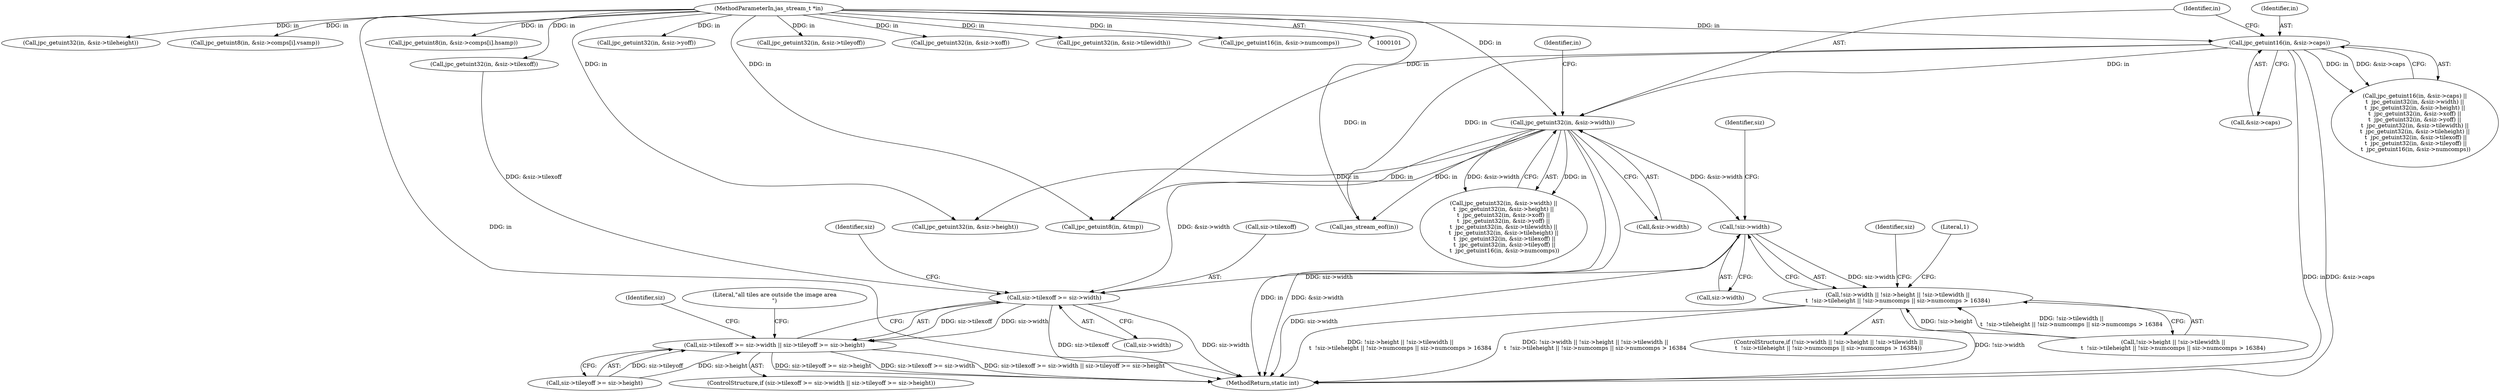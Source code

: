 digraph "0_jasper_f7038068550fba0e41e1d0c355787f1dcd5bf330@pointer" {
"1000196" [label="(Call,!siz->width)"];
"1000129" [label="(Call,jpc_getuint32(in, &siz->width))"];
"1000122" [label="(Call,jpc_getuint16(in, &siz->caps))"];
"1000104" [label="(MethodParameterIn,jas_stream_t *in)"];
"1000195" [label="(Call,!siz->width || !siz->height || !siz->tilewidth ||\n\t  !siz->tileheight || !siz->numcomps || siz->numcomps > 16384)"];
"1000231" [label="(Call,siz->tilexoff >= siz->width)"];
"1000230" [label="(Call,siz->tilexoff >= siz->width || siz->tileyoff >= siz->height)"];
"1000197" [label="(Call,siz->width)"];
"1000281" [label="(Call,jpc_getuint8(in, &tmp))"];
"1000231" [label="(Call,siz->tilexoff >= siz->width)"];
"1000122" [label="(Call,jpc_getuint16(in, &siz->caps))"];
"1000164" [label="(Call,jpc_getuint32(in, &siz->tileheight))"];
"1000232" [label="(Call,siz->tilexoff)"];
"1000230" [label="(Call,siz->tilexoff >= siz->width || siz->tileyoff >= siz->height)"];
"1000229" [label="(ControlStructure,if (siz->tilexoff >= siz->width || siz->tileyoff >= siz->height))"];
"1000195" [label="(Call,!siz->width || !siz->height || !siz->tilewidth ||\n\t  !siz->tileheight || !siz->numcomps || siz->numcomps > 16384)"];
"1000296" [label="(Call,jpc_getuint8(in, &siz->comps[i].vsamp))"];
"1000235" [label="(Call,siz->width)"];
"1000200" [label="(Call,!siz->height || !siz->tilewidth ||\n\t  !siz->tileheight || !siz->numcomps || siz->numcomps > 16384)"];
"1000415" [label="(Call,jas_stream_eof(in))"];
"1000194" [label="(ControlStructure,if (!siz->width || !siz->height || !siz->tilewidth ||\n\t  !siz->tileheight || !siz->numcomps || siz->numcomps > 16384))"];
"1000233" [label="(Identifier,siz)"];
"1000128" [label="(Call,jpc_getuint32(in, &siz->width) ||\n\t  jpc_getuint32(in, &siz->height) ||\n\t  jpc_getuint32(in, &siz->xoff) ||\n\t  jpc_getuint32(in, &siz->yoff) ||\n\t  jpc_getuint32(in, &siz->tilewidth) ||\n\t  jpc_getuint32(in, &siz->tileheight) ||\n \t  jpc_getuint32(in, &siz->tilexoff) ||\n \t  jpc_getuint32(in, &siz->tileyoff) ||\n \t  jpc_getuint16(in, &siz->numcomps))"];
"1000286" [label="(Call,jpc_getuint8(in, &siz->comps[i].hsamp))"];
"1000427" [label="(MethodReturn,static int)"];
"1000203" [label="(Identifier,siz)"];
"1000131" [label="(Call,&siz->width)"];
"1000136" [label="(Call,jpc_getuint32(in, &siz->height))"];
"1000150" [label="(Call,jpc_getuint32(in, &siz->yoff))"];
"1000171" [label="(Call,jpc_getuint32(in, &siz->tilexoff))"];
"1000178" [label="(Call,jpc_getuint32(in, &siz->tileyoff))"];
"1000129" [label="(Call,jpc_getuint32(in, &siz->width))"];
"1000137" [label="(Identifier,in)"];
"1000240" [label="(Identifier,siz)"];
"1000121" [label="(Call,jpc_getuint16(in, &siz->caps) ||\n\t  jpc_getuint32(in, &siz->width) ||\n\t  jpc_getuint32(in, &siz->height) ||\n\t  jpc_getuint32(in, &siz->xoff) ||\n\t  jpc_getuint32(in, &siz->yoff) ||\n\t  jpc_getuint32(in, &siz->tilewidth) ||\n\t  jpc_getuint32(in, &siz->tileheight) ||\n \t  jpc_getuint32(in, &siz->tilexoff) ||\n \t  jpc_getuint32(in, &siz->tileyoff) ||\n \t  jpc_getuint16(in, &siz->numcomps))"];
"1000143" [label="(Call,jpc_getuint32(in, &siz->xoff))"];
"1000130" [label="(Identifier,in)"];
"1000123" [label="(Identifier,in)"];
"1000104" [label="(MethodParameterIn,jas_stream_t *in)"];
"1000157" [label="(Call,jpc_getuint32(in, &siz->tilewidth))"];
"1000228" [label="(Literal,1)"];
"1000247" [label="(Literal,\"all tiles are outside the image area\n\")"];
"1000196" [label="(Call,!siz->width)"];
"1000184" [label="(Call,jpc_getuint16(in, &siz->numcomps))"];
"1000238" [label="(Call,siz->tileyoff >= siz->height)"];
"1000255" [label="(Identifier,siz)"];
"1000124" [label="(Call,&siz->caps)"];
"1000196" -> "1000195"  [label="AST: "];
"1000196" -> "1000197"  [label="CFG: "];
"1000197" -> "1000196"  [label="AST: "];
"1000203" -> "1000196"  [label="CFG: "];
"1000195" -> "1000196"  [label="CFG: "];
"1000196" -> "1000427"  [label="DDG: siz->width"];
"1000196" -> "1000195"  [label="DDG: siz->width"];
"1000129" -> "1000196"  [label="DDG: &siz->width"];
"1000196" -> "1000231"  [label="DDG: siz->width"];
"1000129" -> "1000128"  [label="AST: "];
"1000129" -> "1000131"  [label="CFG: "];
"1000130" -> "1000129"  [label="AST: "];
"1000131" -> "1000129"  [label="AST: "];
"1000137" -> "1000129"  [label="CFG: "];
"1000128" -> "1000129"  [label="CFG: "];
"1000129" -> "1000427"  [label="DDG: in"];
"1000129" -> "1000427"  [label="DDG: &siz->width"];
"1000129" -> "1000128"  [label="DDG: in"];
"1000129" -> "1000128"  [label="DDG: &siz->width"];
"1000122" -> "1000129"  [label="DDG: in"];
"1000104" -> "1000129"  [label="DDG: in"];
"1000129" -> "1000136"  [label="DDG: in"];
"1000129" -> "1000231"  [label="DDG: &siz->width"];
"1000129" -> "1000281"  [label="DDG: in"];
"1000129" -> "1000415"  [label="DDG: in"];
"1000122" -> "1000121"  [label="AST: "];
"1000122" -> "1000124"  [label="CFG: "];
"1000123" -> "1000122"  [label="AST: "];
"1000124" -> "1000122"  [label="AST: "];
"1000130" -> "1000122"  [label="CFG: "];
"1000121" -> "1000122"  [label="CFG: "];
"1000122" -> "1000427"  [label="DDG: in"];
"1000122" -> "1000427"  [label="DDG: &siz->caps"];
"1000122" -> "1000121"  [label="DDG: in"];
"1000122" -> "1000121"  [label="DDG: &siz->caps"];
"1000104" -> "1000122"  [label="DDG: in"];
"1000122" -> "1000281"  [label="DDG: in"];
"1000122" -> "1000415"  [label="DDG: in"];
"1000104" -> "1000101"  [label="AST: "];
"1000104" -> "1000427"  [label="DDG: in"];
"1000104" -> "1000136"  [label="DDG: in"];
"1000104" -> "1000143"  [label="DDG: in"];
"1000104" -> "1000150"  [label="DDG: in"];
"1000104" -> "1000157"  [label="DDG: in"];
"1000104" -> "1000164"  [label="DDG: in"];
"1000104" -> "1000171"  [label="DDG: in"];
"1000104" -> "1000178"  [label="DDG: in"];
"1000104" -> "1000184"  [label="DDG: in"];
"1000104" -> "1000281"  [label="DDG: in"];
"1000104" -> "1000286"  [label="DDG: in"];
"1000104" -> "1000296"  [label="DDG: in"];
"1000104" -> "1000415"  [label="DDG: in"];
"1000195" -> "1000194"  [label="AST: "];
"1000195" -> "1000200"  [label="CFG: "];
"1000200" -> "1000195"  [label="AST: "];
"1000228" -> "1000195"  [label="CFG: "];
"1000233" -> "1000195"  [label="CFG: "];
"1000195" -> "1000427"  [label="DDG: !siz->height || !siz->tilewidth ||\n\t  !siz->tileheight || !siz->numcomps || siz->numcomps > 16384"];
"1000195" -> "1000427"  [label="DDG: !siz->width || !siz->height || !siz->tilewidth ||\n\t  !siz->tileheight || !siz->numcomps || siz->numcomps > 16384"];
"1000195" -> "1000427"  [label="DDG: !siz->width"];
"1000200" -> "1000195"  [label="DDG: !siz->height"];
"1000200" -> "1000195"  [label="DDG: !siz->tilewidth ||\n\t  !siz->tileheight || !siz->numcomps || siz->numcomps > 16384"];
"1000231" -> "1000230"  [label="AST: "];
"1000231" -> "1000235"  [label="CFG: "];
"1000232" -> "1000231"  [label="AST: "];
"1000235" -> "1000231"  [label="AST: "];
"1000240" -> "1000231"  [label="CFG: "];
"1000230" -> "1000231"  [label="CFG: "];
"1000231" -> "1000427"  [label="DDG: siz->width"];
"1000231" -> "1000427"  [label="DDG: siz->tilexoff"];
"1000231" -> "1000230"  [label="DDG: siz->tilexoff"];
"1000231" -> "1000230"  [label="DDG: siz->width"];
"1000171" -> "1000231"  [label="DDG: &siz->tilexoff"];
"1000230" -> "1000229"  [label="AST: "];
"1000230" -> "1000238"  [label="CFG: "];
"1000238" -> "1000230"  [label="AST: "];
"1000247" -> "1000230"  [label="CFG: "];
"1000255" -> "1000230"  [label="CFG: "];
"1000230" -> "1000427"  [label="DDG: siz->tileyoff >= siz->height"];
"1000230" -> "1000427"  [label="DDG: siz->tilexoff >= siz->width"];
"1000230" -> "1000427"  [label="DDG: siz->tilexoff >= siz->width || siz->tileyoff >= siz->height"];
"1000238" -> "1000230"  [label="DDG: siz->tileyoff"];
"1000238" -> "1000230"  [label="DDG: siz->height"];
}
